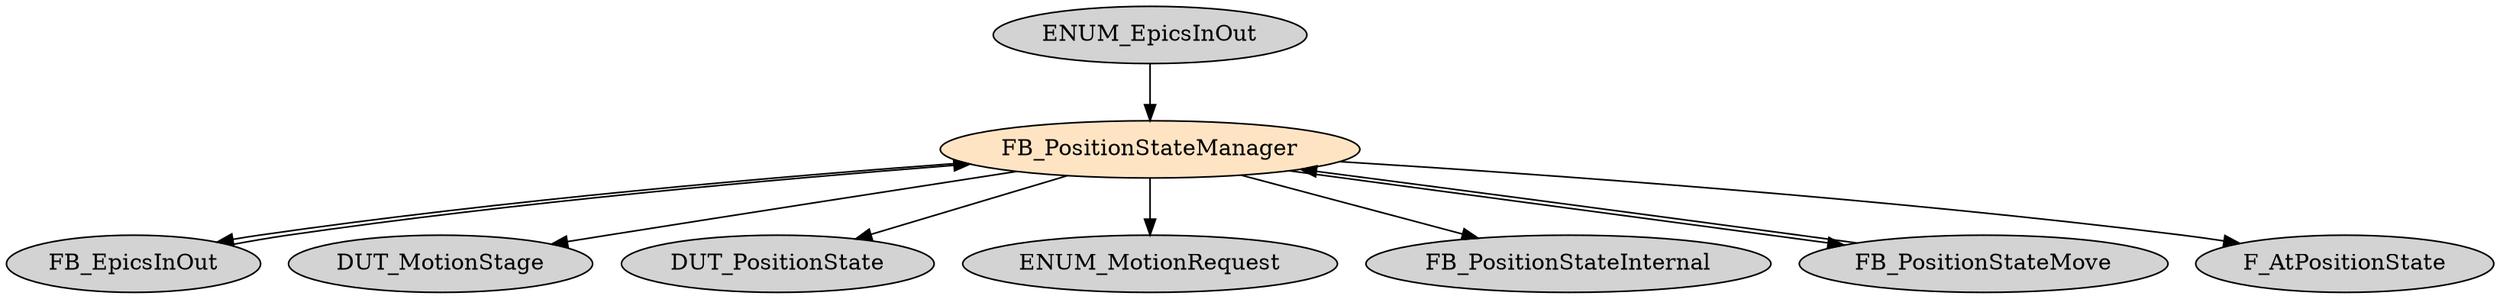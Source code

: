 digraph FB_PositionStateManager {
     node [style=filled]
    FB_PositionStateManager [fillcolor = bisque];
    ENUM_EpicsInOut -> FB_PositionStateManager;
    FB_EpicsInOut -> FB_PositionStateManager;
    FB_PositionStateManager -> DUT_MotionStage;
    FB_PositionStateManager -> DUT_PositionState;
    FB_PositionStateManager -> ENUM_MotionRequest;
    FB_PositionStateManager -> FB_EpicsInOut;
    FB_PositionStateManager -> FB_PositionStateInternal;
    FB_PositionStateManager -> FB_PositionStateMove;
    FB_PositionStateManager -> F_AtPositionState;
    FB_PositionStateMove -> FB_PositionStateManager;
}
